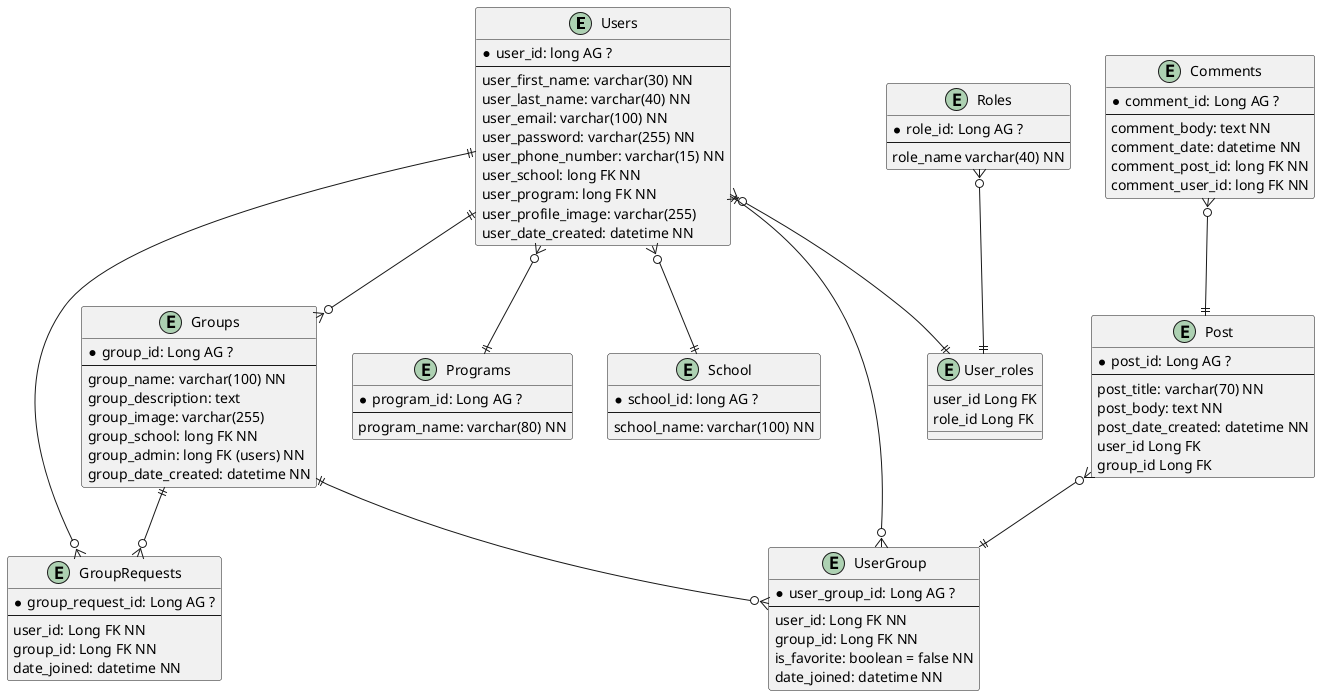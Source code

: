 @startuml
'https://plantuml.com/object-diagram'

entity Users{
    * user_id: long AG ?
    --
    user_first_name: varchar(30) NN
    user_last_name: varchar(40) NN
    user_email: varchar(100) NN
    user_password: varchar(255) NN
    user_phone_number: varchar(15) NN
    user_school: long FK NN
    user_program: long FK NN
    user_profile_image: varchar(255)
    user_date_created: datetime NN
}

entity School{
    * school_id: long AG ?
    --
    school_name: varchar(100) NN
}

entity Groups{
    * group_id: Long AG ?
    --
    group_name: varchar(100) NN
    group_description: text
    group_image: varchar(255)
    group_school: long FK NN
    group_admin: long FK (users) NN
    group_date_created: datetime NN
}

entity UserGroup{
    * user_group_id: Long AG ?
    --
    user_id: Long FK NN
    group_id: Long FK NN
    is_favorite: boolean = false NN
    date_joined: datetime NN
}

entity GroupRequests{
    * group_request_id: Long AG ?
    --
    user_id: Long FK NN
    group_id: Long FK NN
    date_joined: datetime NN
}

entity Post{
    * post_id: Long AG ?
    --
    post_title: varchar(70) NN
    post_body: text NN
    post_date_created: datetime NN
    user_id Long FK
    group_id Long FK
}

entity Comments{
    * comment_id: Long AG ?
    --
    comment_body: text NN
    comment_date: datetime NN
    comment_post_id: long FK NN
    comment_user_id: long FK NN
}

entity Programs{
    * program_id: Long AG ?
    --
    program_name: varchar(80) NN
}

entity Roles{
    * role_id: Long AG ?
    --
    role_name varchar(40) NN
}

entity User_roles{
    user_id Long FK
    role_id Long FK
}

Users }o--|| School
Users }o--|| Programs
Users}o--|| User_roles
Users ||--o{ Groups
Users ||--o{ UserGroup
Groups ||--o{ UserGroup
Users ||--o{ GroupRequests
Groups ||--o{ GroupRequests
Post }o--|| UserGroup
Comments }o--|| Post
Roles }o--|| User_roles

@enduml
